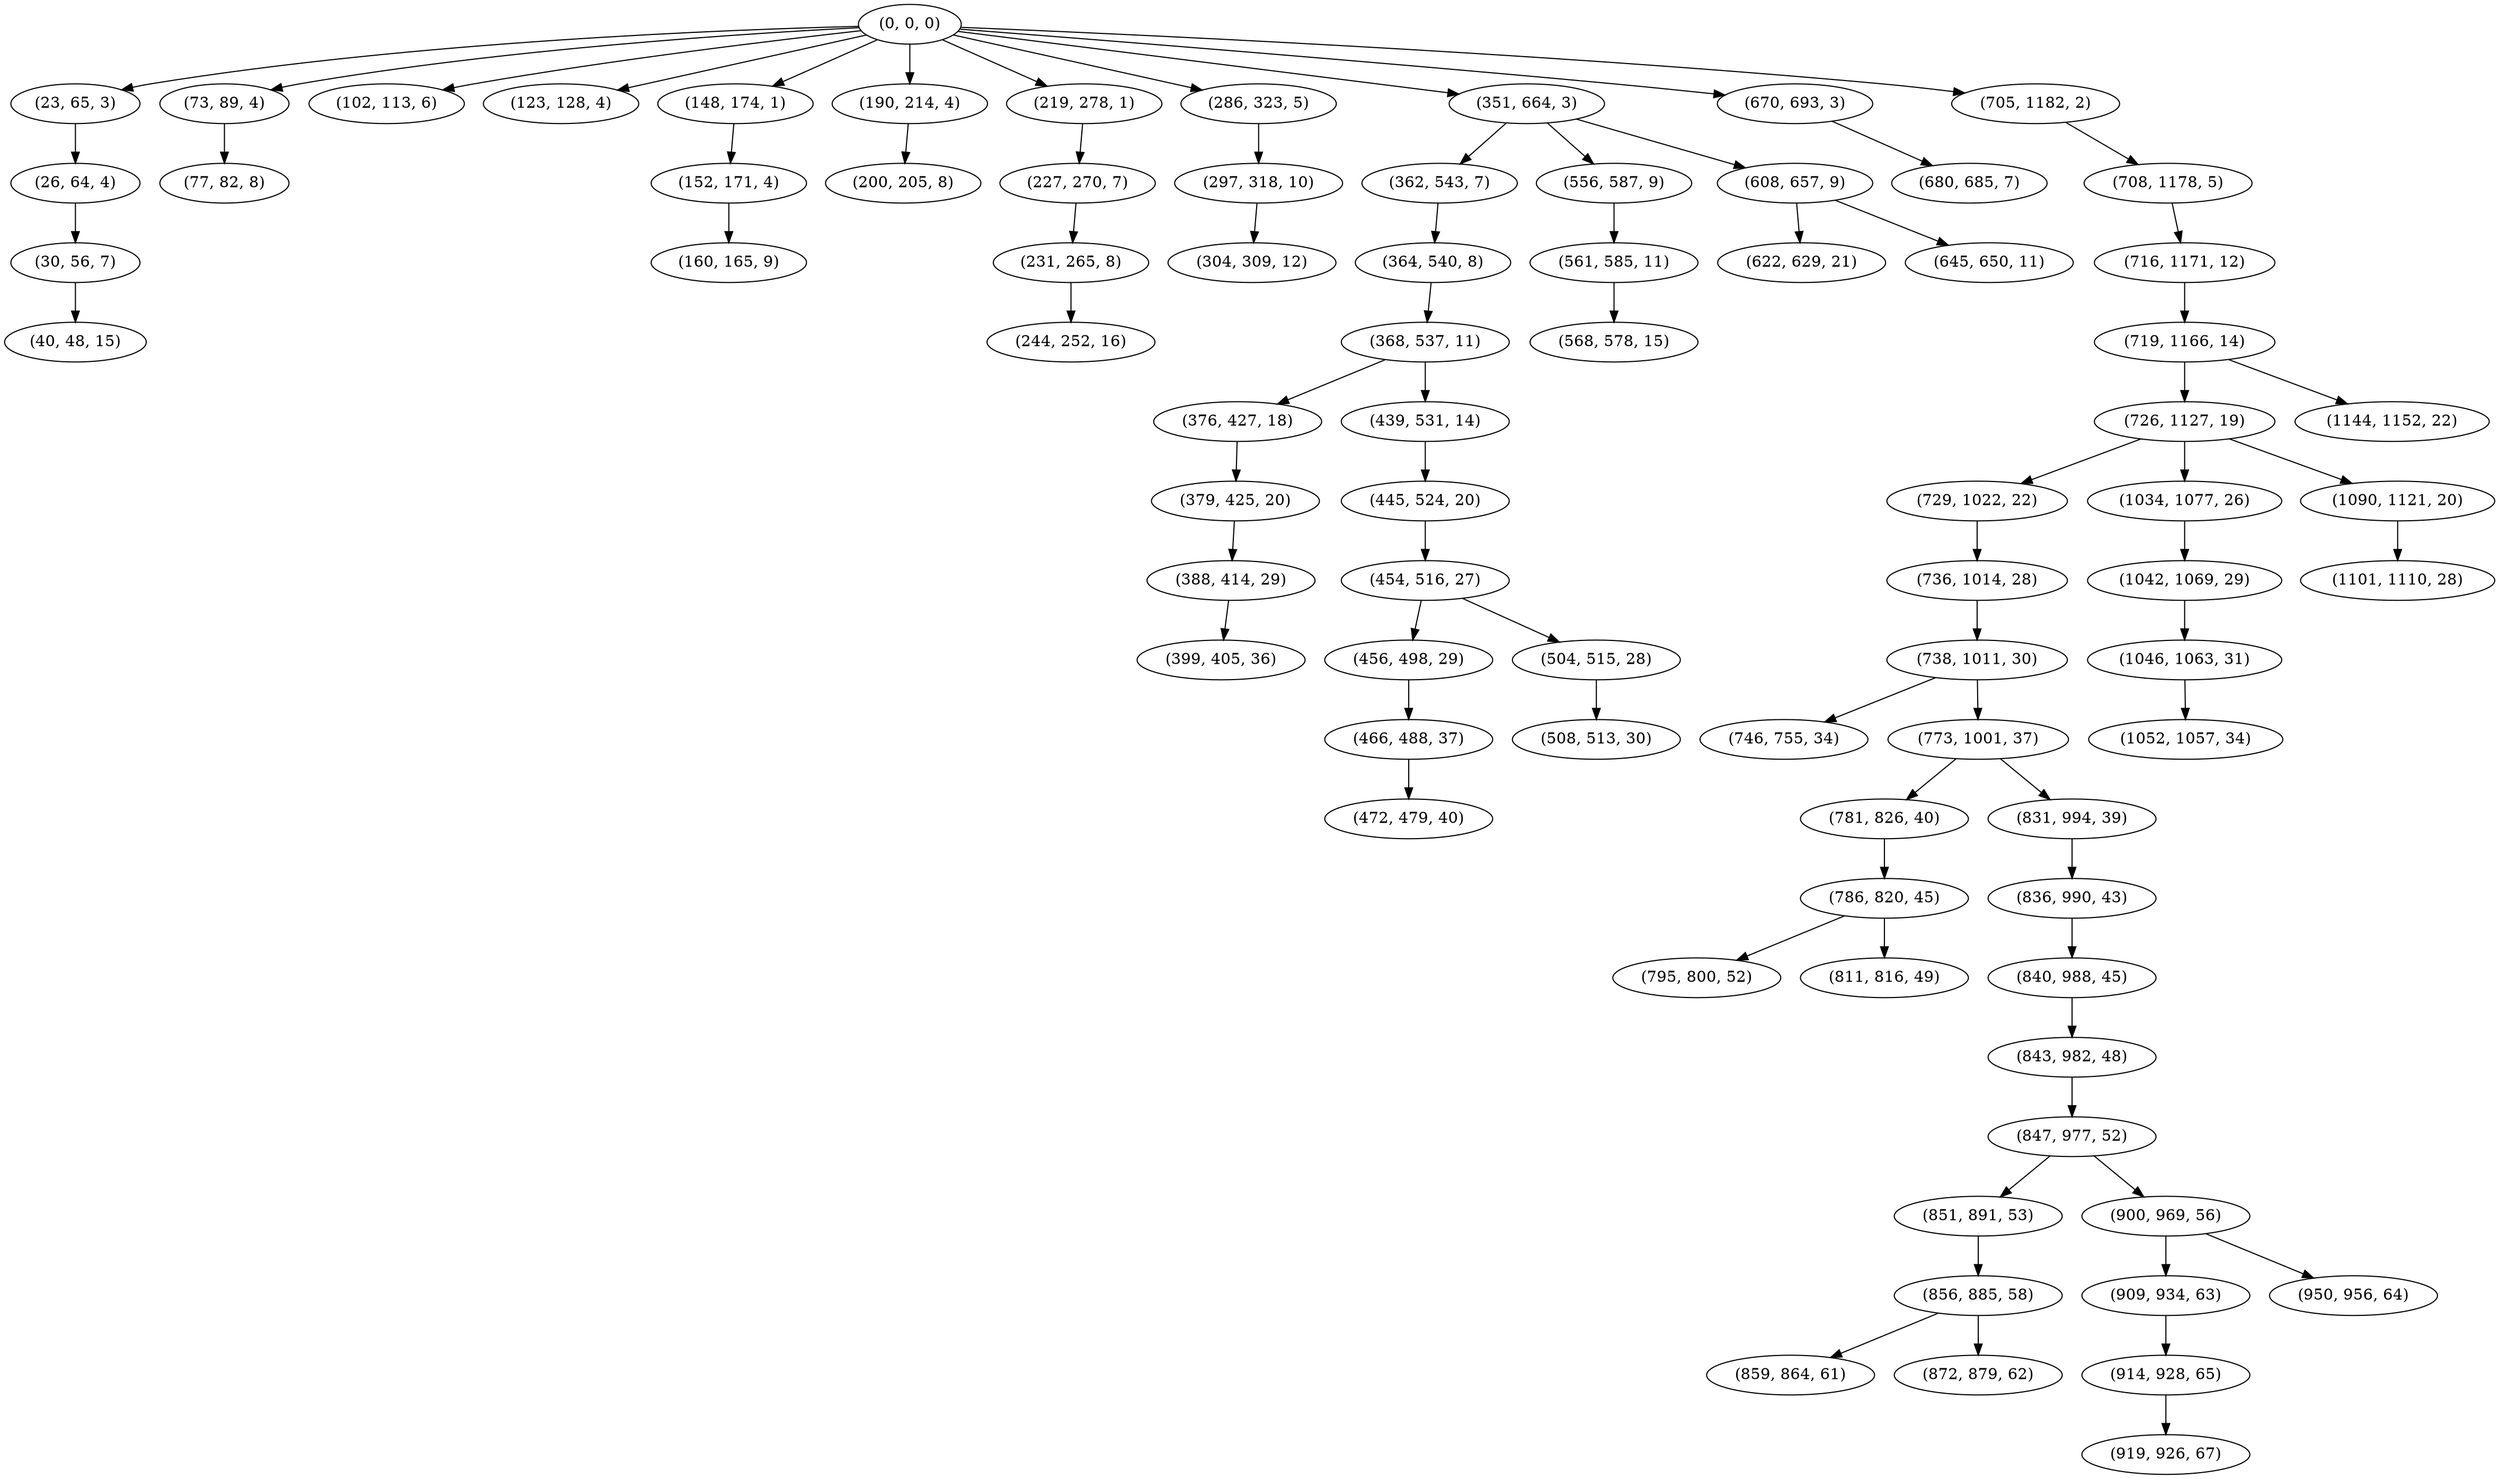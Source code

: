 digraph tree {
    "(0, 0, 0)";
    "(23, 65, 3)";
    "(26, 64, 4)";
    "(30, 56, 7)";
    "(40, 48, 15)";
    "(73, 89, 4)";
    "(77, 82, 8)";
    "(102, 113, 6)";
    "(123, 128, 4)";
    "(148, 174, 1)";
    "(152, 171, 4)";
    "(160, 165, 9)";
    "(190, 214, 4)";
    "(200, 205, 8)";
    "(219, 278, 1)";
    "(227, 270, 7)";
    "(231, 265, 8)";
    "(244, 252, 16)";
    "(286, 323, 5)";
    "(297, 318, 10)";
    "(304, 309, 12)";
    "(351, 664, 3)";
    "(362, 543, 7)";
    "(364, 540, 8)";
    "(368, 537, 11)";
    "(376, 427, 18)";
    "(379, 425, 20)";
    "(388, 414, 29)";
    "(399, 405, 36)";
    "(439, 531, 14)";
    "(445, 524, 20)";
    "(454, 516, 27)";
    "(456, 498, 29)";
    "(466, 488, 37)";
    "(472, 479, 40)";
    "(504, 515, 28)";
    "(508, 513, 30)";
    "(556, 587, 9)";
    "(561, 585, 11)";
    "(568, 578, 15)";
    "(608, 657, 9)";
    "(622, 629, 21)";
    "(645, 650, 11)";
    "(670, 693, 3)";
    "(680, 685, 7)";
    "(705, 1182, 2)";
    "(708, 1178, 5)";
    "(716, 1171, 12)";
    "(719, 1166, 14)";
    "(726, 1127, 19)";
    "(729, 1022, 22)";
    "(736, 1014, 28)";
    "(738, 1011, 30)";
    "(746, 755, 34)";
    "(773, 1001, 37)";
    "(781, 826, 40)";
    "(786, 820, 45)";
    "(795, 800, 52)";
    "(811, 816, 49)";
    "(831, 994, 39)";
    "(836, 990, 43)";
    "(840, 988, 45)";
    "(843, 982, 48)";
    "(847, 977, 52)";
    "(851, 891, 53)";
    "(856, 885, 58)";
    "(859, 864, 61)";
    "(872, 879, 62)";
    "(900, 969, 56)";
    "(909, 934, 63)";
    "(914, 928, 65)";
    "(919, 926, 67)";
    "(950, 956, 64)";
    "(1034, 1077, 26)";
    "(1042, 1069, 29)";
    "(1046, 1063, 31)";
    "(1052, 1057, 34)";
    "(1090, 1121, 20)";
    "(1101, 1110, 28)";
    "(1144, 1152, 22)";
    "(0, 0, 0)" -> "(23, 65, 3)";
    "(0, 0, 0)" -> "(73, 89, 4)";
    "(0, 0, 0)" -> "(102, 113, 6)";
    "(0, 0, 0)" -> "(123, 128, 4)";
    "(0, 0, 0)" -> "(148, 174, 1)";
    "(0, 0, 0)" -> "(190, 214, 4)";
    "(0, 0, 0)" -> "(219, 278, 1)";
    "(0, 0, 0)" -> "(286, 323, 5)";
    "(0, 0, 0)" -> "(351, 664, 3)";
    "(0, 0, 0)" -> "(670, 693, 3)";
    "(0, 0, 0)" -> "(705, 1182, 2)";
    "(23, 65, 3)" -> "(26, 64, 4)";
    "(26, 64, 4)" -> "(30, 56, 7)";
    "(30, 56, 7)" -> "(40, 48, 15)";
    "(73, 89, 4)" -> "(77, 82, 8)";
    "(148, 174, 1)" -> "(152, 171, 4)";
    "(152, 171, 4)" -> "(160, 165, 9)";
    "(190, 214, 4)" -> "(200, 205, 8)";
    "(219, 278, 1)" -> "(227, 270, 7)";
    "(227, 270, 7)" -> "(231, 265, 8)";
    "(231, 265, 8)" -> "(244, 252, 16)";
    "(286, 323, 5)" -> "(297, 318, 10)";
    "(297, 318, 10)" -> "(304, 309, 12)";
    "(351, 664, 3)" -> "(362, 543, 7)";
    "(351, 664, 3)" -> "(556, 587, 9)";
    "(351, 664, 3)" -> "(608, 657, 9)";
    "(362, 543, 7)" -> "(364, 540, 8)";
    "(364, 540, 8)" -> "(368, 537, 11)";
    "(368, 537, 11)" -> "(376, 427, 18)";
    "(368, 537, 11)" -> "(439, 531, 14)";
    "(376, 427, 18)" -> "(379, 425, 20)";
    "(379, 425, 20)" -> "(388, 414, 29)";
    "(388, 414, 29)" -> "(399, 405, 36)";
    "(439, 531, 14)" -> "(445, 524, 20)";
    "(445, 524, 20)" -> "(454, 516, 27)";
    "(454, 516, 27)" -> "(456, 498, 29)";
    "(454, 516, 27)" -> "(504, 515, 28)";
    "(456, 498, 29)" -> "(466, 488, 37)";
    "(466, 488, 37)" -> "(472, 479, 40)";
    "(504, 515, 28)" -> "(508, 513, 30)";
    "(556, 587, 9)" -> "(561, 585, 11)";
    "(561, 585, 11)" -> "(568, 578, 15)";
    "(608, 657, 9)" -> "(622, 629, 21)";
    "(608, 657, 9)" -> "(645, 650, 11)";
    "(670, 693, 3)" -> "(680, 685, 7)";
    "(705, 1182, 2)" -> "(708, 1178, 5)";
    "(708, 1178, 5)" -> "(716, 1171, 12)";
    "(716, 1171, 12)" -> "(719, 1166, 14)";
    "(719, 1166, 14)" -> "(726, 1127, 19)";
    "(719, 1166, 14)" -> "(1144, 1152, 22)";
    "(726, 1127, 19)" -> "(729, 1022, 22)";
    "(726, 1127, 19)" -> "(1034, 1077, 26)";
    "(726, 1127, 19)" -> "(1090, 1121, 20)";
    "(729, 1022, 22)" -> "(736, 1014, 28)";
    "(736, 1014, 28)" -> "(738, 1011, 30)";
    "(738, 1011, 30)" -> "(746, 755, 34)";
    "(738, 1011, 30)" -> "(773, 1001, 37)";
    "(773, 1001, 37)" -> "(781, 826, 40)";
    "(773, 1001, 37)" -> "(831, 994, 39)";
    "(781, 826, 40)" -> "(786, 820, 45)";
    "(786, 820, 45)" -> "(795, 800, 52)";
    "(786, 820, 45)" -> "(811, 816, 49)";
    "(831, 994, 39)" -> "(836, 990, 43)";
    "(836, 990, 43)" -> "(840, 988, 45)";
    "(840, 988, 45)" -> "(843, 982, 48)";
    "(843, 982, 48)" -> "(847, 977, 52)";
    "(847, 977, 52)" -> "(851, 891, 53)";
    "(847, 977, 52)" -> "(900, 969, 56)";
    "(851, 891, 53)" -> "(856, 885, 58)";
    "(856, 885, 58)" -> "(859, 864, 61)";
    "(856, 885, 58)" -> "(872, 879, 62)";
    "(900, 969, 56)" -> "(909, 934, 63)";
    "(900, 969, 56)" -> "(950, 956, 64)";
    "(909, 934, 63)" -> "(914, 928, 65)";
    "(914, 928, 65)" -> "(919, 926, 67)";
    "(1034, 1077, 26)" -> "(1042, 1069, 29)";
    "(1042, 1069, 29)" -> "(1046, 1063, 31)";
    "(1046, 1063, 31)" -> "(1052, 1057, 34)";
    "(1090, 1121, 20)" -> "(1101, 1110, 28)";
}
